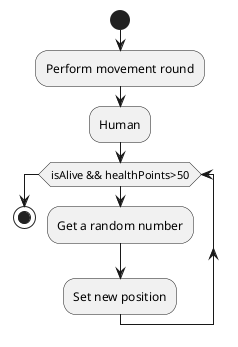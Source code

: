 @startuml Movement
start

:Perform movement round;
:Human;

while(isAlive && healthPoints>50) 
:Get a random number;
:Set new position;
endwhile

stop
@enduml